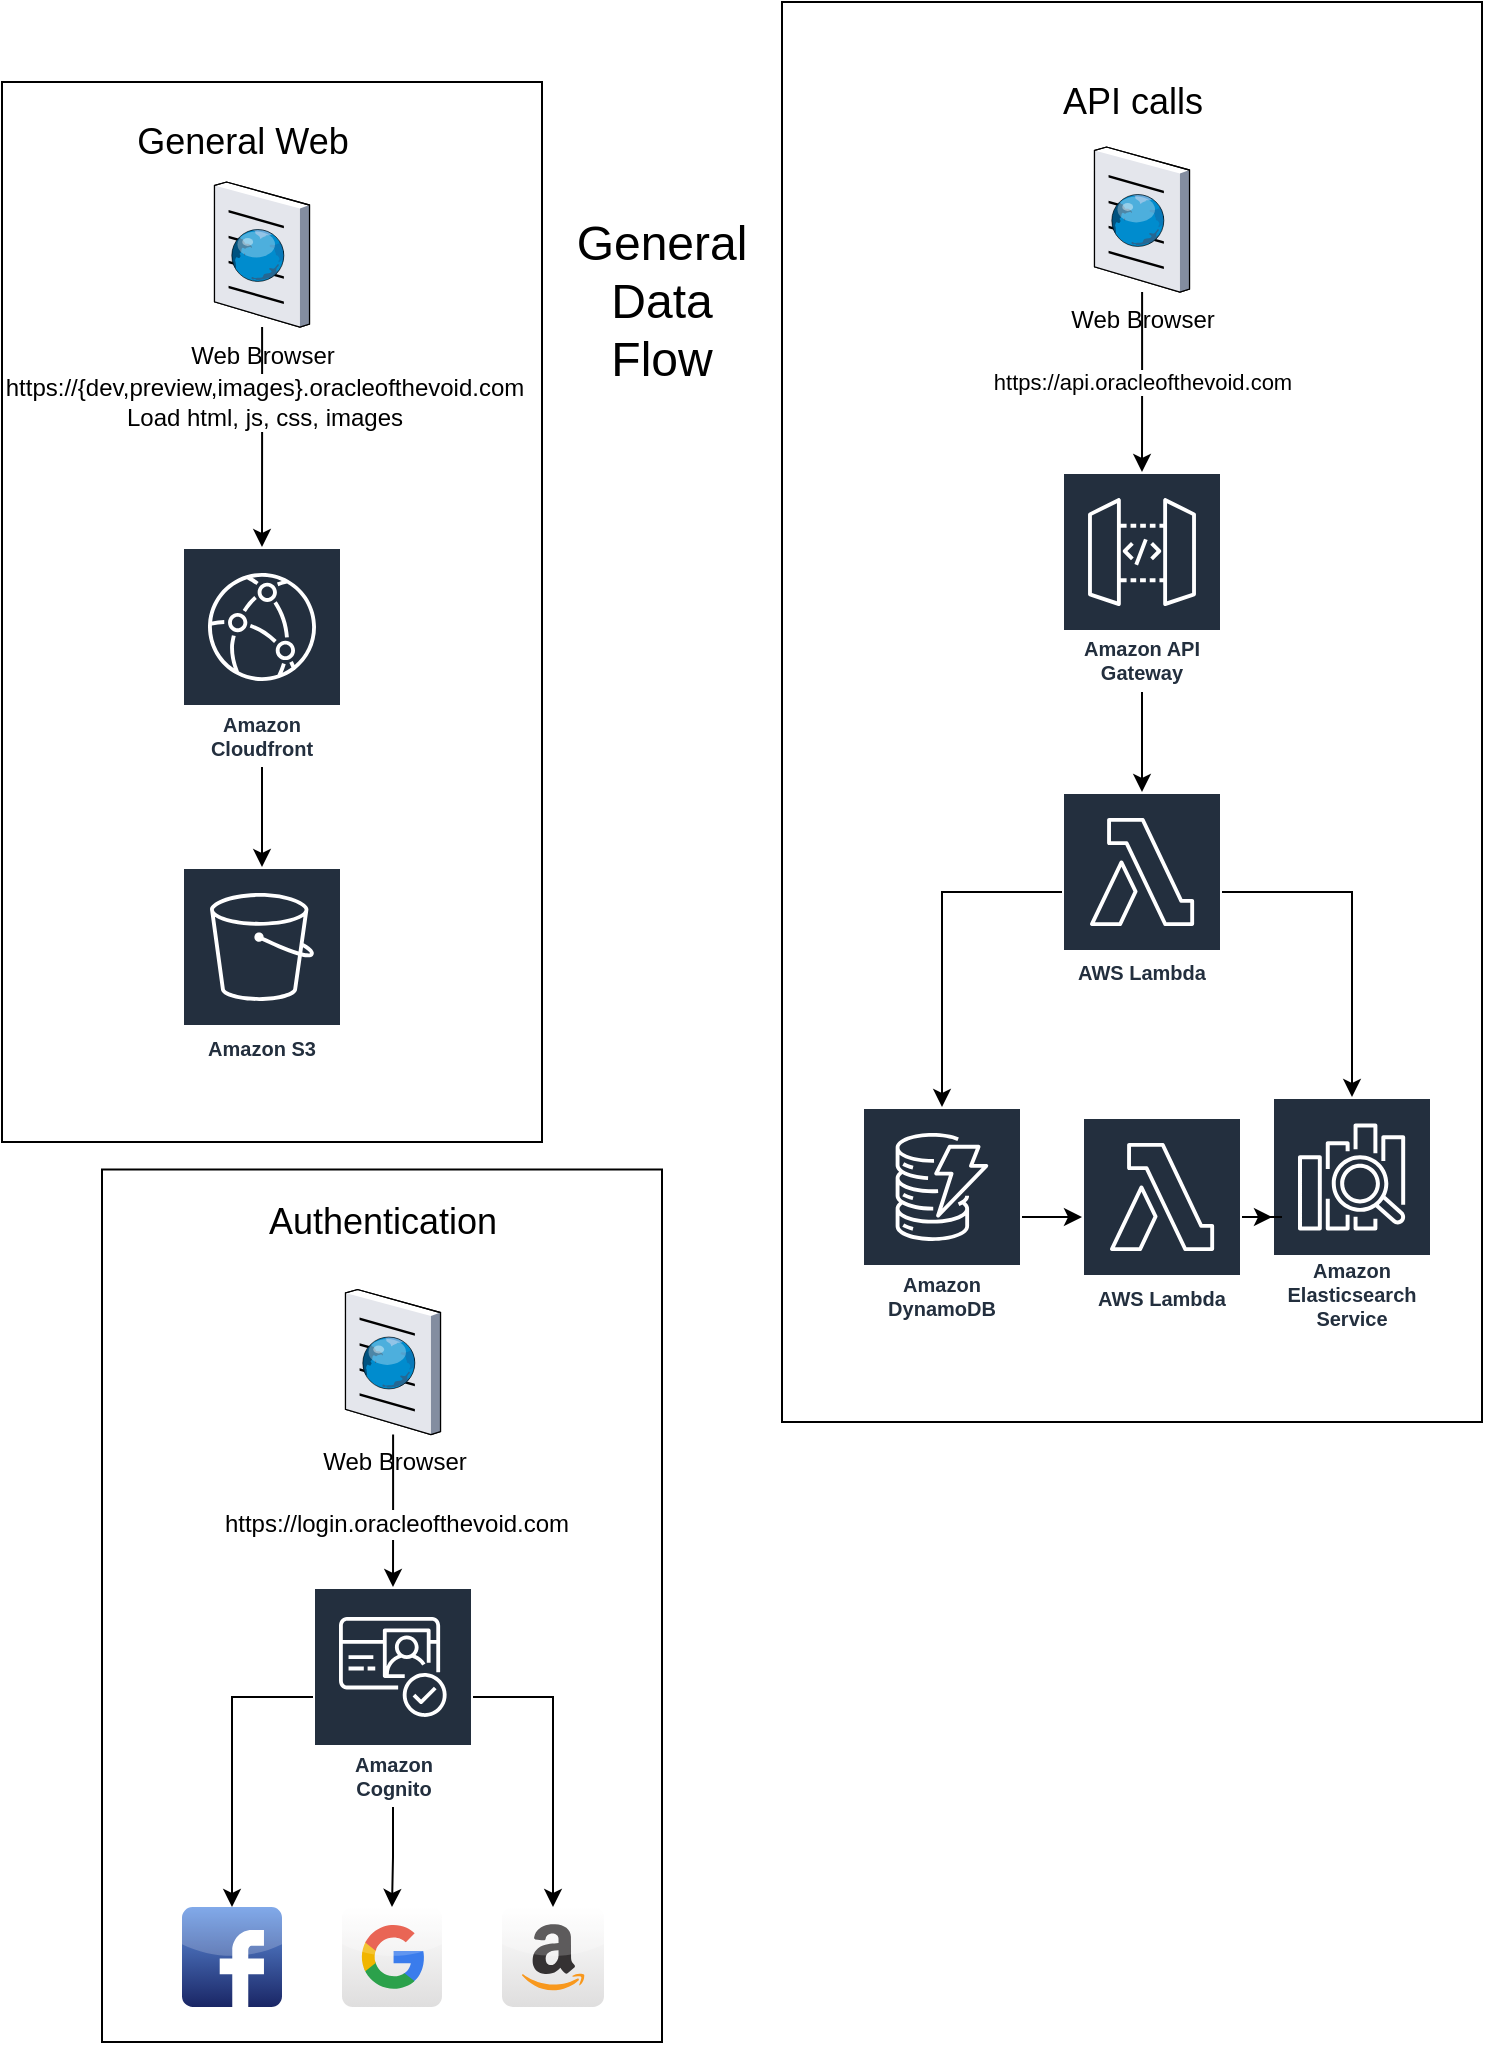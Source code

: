 <mxfile version="12.7.8" type="github">
  <diagram id="RIBo_9NTD8lqMq1S--e2" name="Page-1">
    <mxGraphModel dx="2263" dy="1131" grid="1" gridSize="10" guides="1" tooltips="1" connect="1" arrows="1" fold="1" page="1" pageScale="1" pageWidth="850" pageHeight="1100" math="0" shadow="0">
      <root>
        <mxCell id="0" />
        <mxCell id="1" parent="0" />
        <mxCell id="iMgjV0n0QSvBLXLkR0XA-44" value="" style="rounded=0;whiteSpace=wrap;html=1;" vertex="1" parent="1">
          <mxGeometry x="60" y="623.75" width="280" height="436.25" as="geometry" />
        </mxCell>
        <mxCell id="iMgjV0n0QSvBLXLkR0XA-42" value="" style="rounded=0;whiteSpace=wrap;html=1;" vertex="1" parent="1">
          <mxGeometry x="400" y="40" width="350" height="710" as="geometry" />
        </mxCell>
        <mxCell id="iMgjV0n0QSvBLXLkR0XA-41" value="" style="rounded=0;whiteSpace=wrap;html=1;" vertex="1" parent="1">
          <mxGeometry x="10" y="80" width="270" height="530" as="geometry" />
        </mxCell>
        <mxCell id="iMgjV0n0QSvBLXLkR0XA-12" style="edgeStyle=orthogonalEdgeStyle;rounded=0;orthogonalLoop=1;jettySize=auto;html=1;" edge="1" parent="1" source="iMgjV0n0QSvBLXLkR0XA-5" target="iMgjV0n0QSvBLXLkR0XA-6">
          <mxGeometry relative="1" as="geometry" />
        </mxCell>
        <mxCell id="iMgjV0n0QSvBLXLkR0XA-5" value="Amazon Cloudfront" style="outlineConnect=0;fontColor=#232F3E;gradientColor=none;strokeColor=#ffffff;fillColor=#232F3E;dashed=0;verticalLabelPosition=middle;verticalAlign=bottom;align=center;html=1;whiteSpace=wrap;fontSize=10;fontStyle=1;spacing=3;shape=mxgraph.aws4.productIcon;prIcon=mxgraph.aws4.cloudfront;" vertex="1" parent="1">
          <mxGeometry x="100" y="312.5" width="80" height="110" as="geometry" />
        </mxCell>
        <mxCell id="iMgjV0n0QSvBLXLkR0XA-6" value="Amazon S3" style="outlineConnect=0;fontColor=#232F3E;gradientColor=none;strokeColor=#ffffff;fillColor=#232F3E;dashed=0;verticalLabelPosition=middle;verticalAlign=bottom;align=center;html=1;whiteSpace=wrap;fontSize=10;fontStyle=1;spacing=3;shape=mxgraph.aws4.productIcon;prIcon=mxgraph.aws4.s3;" vertex="1" parent="1">
          <mxGeometry x="100" y="472.5" width="80" height="100" as="geometry" />
        </mxCell>
        <mxCell id="iMgjV0n0QSvBLXLkR0XA-19" style="edgeStyle=orthogonalEdgeStyle;rounded=0;orthogonalLoop=1;jettySize=auto;html=1;" edge="1" parent="1" source="iMgjV0n0QSvBLXLkR0XA-7" target="iMgjV0n0QSvBLXLkR0XA-17">
          <mxGeometry relative="1" as="geometry" />
        </mxCell>
        <mxCell id="iMgjV0n0QSvBLXLkR0XA-20" style="edgeStyle=orthogonalEdgeStyle;rounded=0;orthogonalLoop=1;jettySize=auto;html=1;" edge="1" parent="1" source="iMgjV0n0QSvBLXLkR0XA-7" target="iMgjV0n0QSvBLXLkR0XA-18">
          <mxGeometry relative="1" as="geometry" />
        </mxCell>
        <mxCell id="iMgjV0n0QSvBLXLkR0XA-7" value="AWS Lambda" style="outlineConnect=0;fontColor=#232F3E;gradientColor=none;strokeColor=#ffffff;fillColor=#232F3E;dashed=0;verticalLabelPosition=middle;verticalAlign=bottom;align=center;html=1;whiteSpace=wrap;fontSize=10;fontStyle=1;spacing=3;shape=mxgraph.aws4.productIcon;prIcon=mxgraph.aws4.lambda;" vertex="1" parent="1">
          <mxGeometry x="540" y="435" width="80" height="100" as="geometry" />
        </mxCell>
        <mxCell id="iMgjV0n0QSvBLXLkR0XA-10" style="edgeStyle=orthogonalEdgeStyle;rounded=0;orthogonalLoop=1;jettySize=auto;html=1;" edge="1" parent="1" source="iMgjV0n0QSvBLXLkR0XA-8" target="iMgjV0n0QSvBLXLkR0XA-5">
          <mxGeometry relative="1" as="geometry" />
        </mxCell>
        <mxCell id="iMgjV0n0QSvBLXLkR0XA-13" value="https://{dev,preview,images}.oracleofthevoid.com&lt;br&gt;Load html, js, css, images" style="text;html=1;align=center;verticalAlign=middle;resizable=0;points=[];labelBackgroundColor=#ffffff;" vertex="1" connectable="0" parent="iMgjV0n0QSvBLXLkR0XA-10">
          <mxGeometry x="-0.33" y="1" relative="1" as="geometry">
            <mxPoint as="offset" />
          </mxGeometry>
        </mxCell>
        <mxCell id="iMgjV0n0QSvBLXLkR0XA-8" value="Web Browser" style="verticalLabelPosition=bottom;aspect=fixed;html=1;verticalAlign=top;strokeColor=none;align=center;outlineConnect=0;shape=mxgraph.citrix.browser;" vertex="1" parent="1">
          <mxGeometry x="116.25" y="130" width="47.5" height="72.5" as="geometry" />
        </mxCell>
        <mxCell id="iMgjV0n0QSvBLXLkR0XA-16" style="edgeStyle=orthogonalEdgeStyle;rounded=0;orthogonalLoop=1;jettySize=auto;html=1;" edge="1" parent="1" source="iMgjV0n0QSvBLXLkR0XA-9" target="iMgjV0n0QSvBLXLkR0XA-7">
          <mxGeometry relative="1" as="geometry" />
        </mxCell>
        <mxCell id="iMgjV0n0QSvBLXLkR0XA-9" value="Amazon API Gateway" style="outlineConnect=0;fontColor=#232F3E;gradientColor=none;strokeColor=#ffffff;fillColor=#232F3E;dashed=0;verticalLabelPosition=middle;verticalAlign=bottom;align=center;html=1;whiteSpace=wrap;fontSize=10;fontStyle=1;spacing=3;shape=mxgraph.aws4.productIcon;prIcon=mxgraph.aws4.api_gateway;" vertex="1" parent="1">
          <mxGeometry x="540" y="275" width="80" height="110" as="geometry" />
        </mxCell>
        <mxCell id="iMgjV0n0QSvBLXLkR0XA-15" value="https://api.oracleofthevoid.com" style="edgeStyle=orthogonalEdgeStyle;rounded=0;orthogonalLoop=1;jettySize=auto;html=1;" edge="1" parent="1" source="iMgjV0n0QSvBLXLkR0XA-14" target="iMgjV0n0QSvBLXLkR0XA-9">
          <mxGeometry relative="1" as="geometry" />
        </mxCell>
        <mxCell id="iMgjV0n0QSvBLXLkR0XA-14" value="Web Browser" style="verticalLabelPosition=bottom;aspect=fixed;html=1;verticalAlign=top;strokeColor=none;align=center;outlineConnect=0;shape=mxgraph.citrix.browser;" vertex="1" parent="1">
          <mxGeometry x="556.25" y="112.5" width="47.5" height="72.5" as="geometry" />
        </mxCell>
        <mxCell id="iMgjV0n0QSvBLXLkR0XA-46" style="edgeStyle=orthogonalEdgeStyle;rounded=0;orthogonalLoop=1;jettySize=auto;html=1;" edge="1" parent="1" source="iMgjV0n0QSvBLXLkR0XA-17" target="iMgjV0n0QSvBLXLkR0XA-45">
          <mxGeometry relative="1" as="geometry" />
        </mxCell>
        <mxCell id="iMgjV0n0QSvBLXLkR0XA-17" value="Amazon DynamoDB" style="outlineConnect=0;fontColor=#232F3E;gradientColor=none;strokeColor=#ffffff;fillColor=#232F3E;dashed=0;verticalLabelPosition=middle;verticalAlign=bottom;align=center;html=1;whiteSpace=wrap;fontSize=10;fontStyle=1;spacing=3;shape=mxgraph.aws4.productIcon;prIcon=mxgraph.aws4.dynamodb;" vertex="1" parent="1">
          <mxGeometry x="440" y="592.5" width="80" height="110" as="geometry" />
        </mxCell>
        <mxCell id="iMgjV0n0QSvBLXLkR0XA-18" value="Amazon Elasticsearch Service" style="outlineConnect=0;fontColor=#232F3E;gradientColor=none;strokeColor=#ffffff;fillColor=#232F3E;dashed=0;verticalLabelPosition=middle;verticalAlign=bottom;align=center;html=1;whiteSpace=wrap;fontSize=10;fontStyle=1;spacing=3;shape=mxgraph.aws4.productIcon;prIcon=mxgraph.aws4.elasticsearch_service;" vertex="1" parent="1">
          <mxGeometry x="645" y="587.5" width="80" height="120" as="geometry" />
        </mxCell>
        <mxCell id="iMgjV0n0QSvBLXLkR0XA-22" value="&lt;font style=&quot;font-size: 24px&quot;&gt;General Data Flow&lt;/font&gt;" style="text;html=1;strokeColor=none;fillColor=none;align=center;verticalAlign=middle;whiteSpace=wrap;rounded=0;" vertex="1" parent="1">
          <mxGeometry x="320" y="180" width="40" height="20" as="geometry" />
        </mxCell>
        <mxCell id="iMgjV0n0QSvBLXLkR0XA-29" style="edgeStyle=orthogonalEdgeStyle;rounded=0;orthogonalLoop=1;jettySize=auto;html=1;" edge="1" parent="1" source="iMgjV0n0QSvBLXLkR0XA-23" target="iMgjV0n0QSvBLXLkR0XA-27">
          <mxGeometry relative="1" as="geometry" />
        </mxCell>
        <mxCell id="iMgjV0n0QSvBLXLkR0XA-31" style="edgeStyle=orthogonalEdgeStyle;rounded=0;orthogonalLoop=1;jettySize=auto;html=1;" edge="1" parent="1" source="iMgjV0n0QSvBLXLkR0XA-23" target="iMgjV0n0QSvBLXLkR0XA-26">
          <mxGeometry relative="1" as="geometry" />
        </mxCell>
        <mxCell id="iMgjV0n0QSvBLXLkR0XA-32" style="edgeStyle=orthogonalEdgeStyle;rounded=0;orthogonalLoop=1;jettySize=auto;html=1;" edge="1" parent="1" source="iMgjV0n0QSvBLXLkR0XA-23" target="iMgjV0n0QSvBLXLkR0XA-28">
          <mxGeometry relative="1" as="geometry" />
        </mxCell>
        <mxCell id="iMgjV0n0QSvBLXLkR0XA-23" value="Amazon Cognito" style="outlineConnect=0;fontColor=#232F3E;gradientColor=none;strokeColor=#ffffff;fillColor=#232F3E;dashed=0;verticalLabelPosition=middle;verticalAlign=bottom;align=center;html=1;whiteSpace=wrap;fontSize=10;fontStyle=1;spacing=3;shape=mxgraph.aws4.productIcon;prIcon=mxgraph.aws4.cognito;" vertex="1" parent="1">
          <mxGeometry x="165.5" y="832.5" width="80" height="110" as="geometry" />
        </mxCell>
        <mxCell id="iMgjV0n0QSvBLXLkR0XA-33" style="edgeStyle=orthogonalEdgeStyle;rounded=0;orthogonalLoop=1;jettySize=auto;html=1;" edge="1" parent="1" source="iMgjV0n0QSvBLXLkR0XA-24" target="iMgjV0n0QSvBLXLkR0XA-23">
          <mxGeometry relative="1" as="geometry" />
        </mxCell>
        <mxCell id="iMgjV0n0QSvBLXLkR0XA-34" value="https://login.oracleofthevoid.com" style="text;html=1;align=center;verticalAlign=middle;resizable=0;points=[];labelBackgroundColor=#ffffff;" vertex="1" connectable="0" parent="iMgjV0n0QSvBLXLkR0XA-33">
          <mxGeometry x="0.162" y="1" relative="1" as="geometry">
            <mxPoint as="offset" />
          </mxGeometry>
        </mxCell>
        <mxCell id="iMgjV0n0QSvBLXLkR0XA-24" value="Web Browser" style="verticalLabelPosition=bottom;aspect=fixed;html=1;verticalAlign=top;strokeColor=none;align=center;outlineConnect=0;shape=mxgraph.citrix.browser;" vertex="1" parent="1">
          <mxGeometry x="181.75" y="683.75" width="47.5" height="72.5" as="geometry" />
        </mxCell>
        <mxCell id="iMgjV0n0QSvBLXLkR0XA-26" value="" style="dashed=0;outlineConnect=0;html=1;align=center;labelPosition=center;verticalLabelPosition=bottom;verticalAlign=top;shape=mxgraph.webicons.facebook;fillColor=#6294E4;gradientColor=#1A2665" vertex="1" parent="1">
          <mxGeometry x="100" y="992.5" width="50" height="50" as="geometry" />
        </mxCell>
        <mxCell id="iMgjV0n0QSvBLXLkR0XA-27" value="" style="dashed=0;outlineConnect=0;html=1;align=center;labelPosition=center;verticalLabelPosition=bottom;verticalAlign=top;shape=mxgraph.webicons.google;gradientColor=#DFDEDE" vertex="1" parent="1">
          <mxGeometry x="180" y="992.5" width="50" height="50" as="geometry" />
        </mxCell>
        <mxCell id="iMgjV0n0QSvBLXLkR0XA-28" value="" style="dashed=0;outlineConnect=0;html=1;align=center;labelPosition=center;verticalLabelPosition=bottom;verticalAlign=top;shape=mxgraph.webicons.amazon;gradientColor=#DFDEDE" vertex="1" parent="1">
          <mxGeometry x="260" y="992.5" width="51" height="50" as="geometry" />
        </mxCell>
        <mxCell id="iMgjV0n0QSvBLXLkR0XA-35" value="&lt;font style=&quot;font-size: 18px&quot;&gt;General Web&lt;/font&gt;" style="text;html=1;align=center;verticalAlign=middle;resizable=0;points=[];autosize=1;" vertex="1" parent="1">
          <mxGeometry x="70" y="100" width="120" height="20" as="geometry" />
        </mxCell>
        <mxCell id="iMgjV0n0QSvBLXLkR0XA-36" value="&lt;font style=&quot;font-size: 18px&quot;&gt;API calls&lt;/font&gt;" style="text;html=1;align=center;verticalAlign=middle;resizable=0;points=[];autosize=1;" vertex="1" parent="1">
          <mxGeometry x="530" y="80" width="90" height="20" as="geometry" />
        </mxCell>
        <mxCell id="iMgjV0n0QSvBLXLkR0XA-39" value="&lt;font style=&quot;font-size: 18px&quot;&gt;Authentication&lt;/font&gt;" style="text;html=1;align=center;verticalAlign=middle;resizable=0;points=[];autosize=1;" vertex="1" parent="1">
          <mxGeometry x="135" y="640" width="130" height="20" as="geometry" />
        </mxCell>
        <mxCell id="iMgjV0n0QSvBLXLkR0XA-47" style="edgeStyle=orthogonalEdgeStyle;rounded=0;orthogonalLoop=1;jettySize=auto;html=1;" edge="1" parent="1" source="iMgjV0n0QSvBLXLkR0XA-45" target="iMgjV0n0QSvBLXLkR0XA-18">
          <mxGeometry relative="1" as="geometry" />
        </mxCell>
        <mxCell id="iMgjV0n0QSvBLXLkR0XA-45" value="AWS Lambda" style="outlineConnect=0;fontColor=#232F3E;gradientColor=none;strokeColor=#ffffff;fillColor=#232F3E;dashed=0;verticalLabelPosition=middle;verticalAlign=bottom;align=center;html=1;whiteSpace=wrap;fontSize=10;fontStyle=1;spacing=3;shape=mxgraph.aws4.productIcon;prIcon=mxgraph.aws4.lambda;" vertex="1" parent="1">
          <mxGeometry x="550" y="597.5" width="80" height="100" as="geometry" />
        </mxCell>
      </root>
    </mxGraphModel>
  </diagram>
</mxfile>
